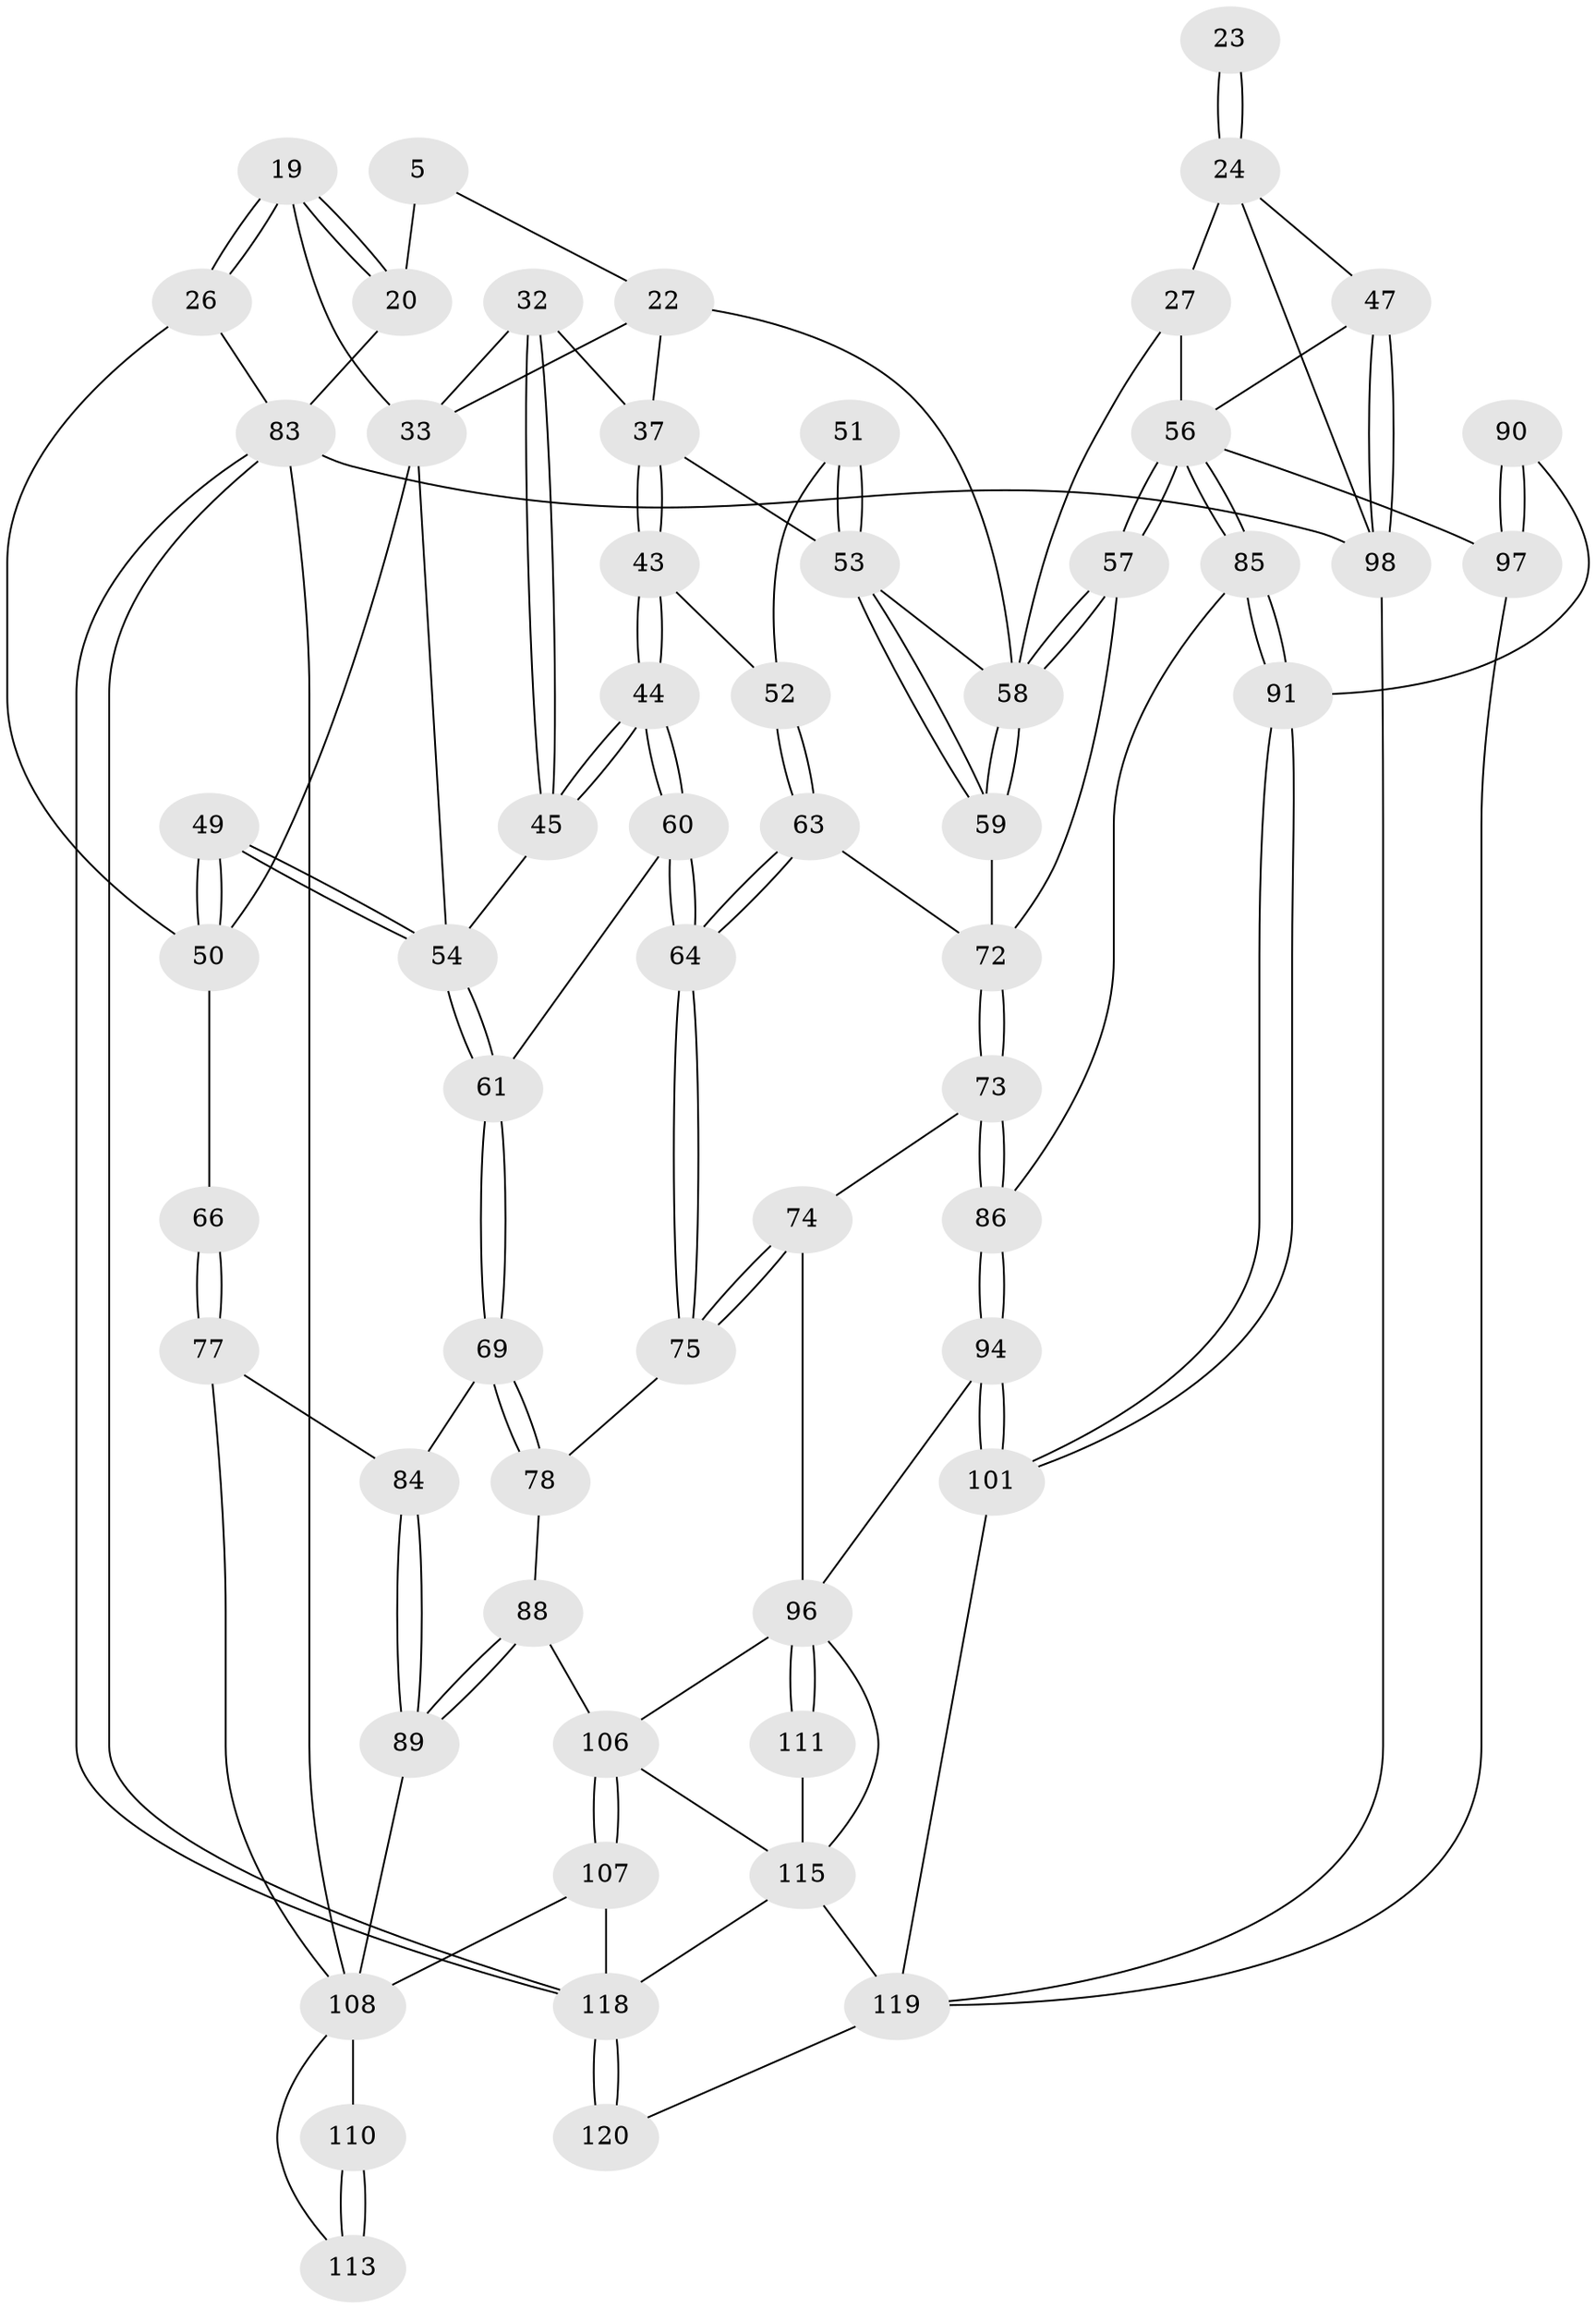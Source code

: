 // original degree distribution, {3: 0.025, 6: 0.23333333333333334, 5: 0.5083333333333333, 4: 0.23333333333333334}
// Generated by graph-tools (version 1.1) at 2025/01/03/09/25 05:01:29]
// undirected, 60 vertices, 138 edges
graph export_dot {
graph [start="1"]
  node [color=gray90,style=filled];
  5 [pos="+0.33772608487768097+0"];
  19 [pos="+0.1740798620042501+0.13037695597163973"];
  20 [pos="+0.1702935369139969+0.061949596751402755",super="+4"];
  22 [pos="+0.4869961267427807+0.11549973192045809",super="+16"];
  23 [pos="+0.8617572711411069+0.12666035624309377"];
  24 [pos="+0.8828149750682689+0.19450118230546076",super="+14+13+9"];
  26 [pos="+0+0"];
  27 [pos="+0.6486188890538501+0.27994366941409",super="+11+25"];
  32 [pos="+0.35341915173583954+0.19655043348231793"];
  33 [pos="+0.2656025429346651+0.16747798831487015",super="+17+18"];
  37 [pos="+0.4751671681213765+0.2028223906943586",super="+31"];
  43 [pos="+0.4041310292158132+0.3263130624347226"];
  44 [pos="+0.3860533774373829+0.3281077528246955"];
  45 [pos="+0.3730521328539316+0.31827155102277"];
  47 [pos="+1+0.43831801644834695",super="+15"];
  49 [pos="+0.2189575758342285+0.35767926608649075",super="+39"];
  50 [pos="+0.1445024532205408+0.3393856740871122",super="+42+40"];
  51 [pos="+0.47126412514815025+0.33522039863961917"];
  52 [pos="+0.44676432209668+0.33809309678958627"];
  53 [pos="+0.5156475262367803+0.36052017965951827",super="+35+36"];
  54 [pos="+0.2294259248614125+0.3657912631972507",super="+46+38"];
  56 [pos="+0.6515879191551748+0.46157312628112757",super="+55+30+29+48"];
  57 [pos="+0.6297380144106536+0.42740848276117527"];
  58 [pos="+0.6279236518506865+0.41937801476156705",super="+34+28+21+12"];
  59 [pos="+0.5198567963538905+0.3747808633757069"];
  60 [pos="+0.3684394559139396+0.4229098568082942"];
  61 [pos="+0.23638445794258542+0.3996591490351955"];
  63 [pos="+0.4549769083462689+0.4013195644057485"];
  64 [pos="+0.39551797770709546+0.4914197515040823"];
  66 [pos="+0+0.2749674686105315",super="+65"];
  69 [pos="+0.2247444487980636+0.45016995273127053"];
  72 [pos="+0.5105245807256843+0.44720107716558516",super="+62"];
  73 [pos="+0.46135936104772673+0.5421275752856858"];
  74 [pos="+0.4211568301017209+0.5315781243761398"];
  75 [pos="+0.39939393232304926+0.5158676923837463"];
  77 [pos="+0+0.5133024437686083",super="+76+71"];
  78 [pos="+0.2974618150132398+0.5320216817120851"];
  83 [pos="+0+1",super="+3"];
  84 [pos="+0.13613782049810297+0.5499102633654723",super="+70"];
  85 [pos="+0.6223968634107819+0.5260728085527452"];
  86 [pos="+0.48444111346242885+0.5611795429558306"];
  88 [pos="+0.14347382672775819+0.6391215994905932",super="+87"];
  89 [pos="+0.12278783563863009+0.6140761513433811"];
  90 [pos="+0.7551463573749995+0.6052834717277947"];
  91 [pos="+0.6887864591853109+0.6382091071984467"];
  94 [pos="+0.4945965801065109+0.6071034990585639"];
  96 [pos="+0.4376987297020513+0.7044308970126988",super="+92+95"];
  97 [pos="+0.888108288857897+0.6702588664369802",super="+67+68"];
  98 [pos="+1+1",super="+2"];
  101 [pos="+0.6580907369000871+0.7165837780962365"];
  106 [pos="+0.26254910471746207+0.7857723933953431",super="+93"];
  107 [pos="+0.2514366498058002+0.8023413177870778"];
  108 [pos="+0.19689249020164354+0.8107231037957302",super="+82+105"];
  110 [pos="+0.07877977874546792+0.7573574179821057",super="+109"];
  111 [pos="+0.4229218425575565+0.7863472751254903"];
  113 [pos="+0+0.9984980365175099"];
  115 [pos="+0.39710296590677535+0.8320849996454138",super="+114+112+104"];
  118 [pos="+0+1",super="+117+116"];
  119 [pos="+0.5031454395111999+1",super="+100+102"];
  120 [pos="+0.444078817704926+1"];
  5 -- 20 [weight=2];
  5 -- 22;
  19 -- 20;
  19 -- 20;
  19 -- 26;
  19 -- 26;
  19 -- 33;
  20 -- 83;
  22 -- 58 [weight=2];
  22 -- 37;
  22 -- 33;
  23 -- 24 [weight=3];
  23 -- 24;
  24 -- 47;
  24 -- 98;
  24 -- 27 [weight=2];
  26 -- 83;
  26 -- 50;
  27 -- 58 [weight=2];
  27 -- 56 [weight=2];
  32 -- 33;
  32 -- 45;
  32 -- 45;
  32 -- 37;
  33 -- 54;
  33 -- 50;
  37 -- 43;
  37 -- 43;
  37 -- 53;
  43 -- 44;
  43 -- 44;
  43 -- 52;
  44 -- 45;
  44 -- 45;
  44 -- 60;
  44 -- 60;
  45 -- 54;
  47 -- 98 [weight=2];
  47 -- 98;
  47 -- 56;
  49 -- 50 [weight=2];
  49 -- 50;
  49 -- 54 [weight=2];
  49 -- 54;
  50 -- 66 [weight=2];
  51 -- 52;
  51 -- 53 [weight=2];
  51 -- 53;
  52 -- 63;
  52 -- 63;
  53 -- 59;
  53 -- 59;
  53 -- 58;
  54 -- 61;
  54 -- 61;
  56 -- 57;
  56 -- 57;
  56 -- 85;
  56 -- 85;
  56 -- 97 [weight=2];
  57 -- 58;
  57 -- 58;
  57 -- 72;
  58 -- 59;
  58 -- 59;
  59 -- 72;
  60 -- 61;
  60 -- 64;
  60 -- 64;
  61 -- 69;
  61 -- 69;
  63 -- 64;
  63 -- 64;
  63 -- 72;
  64 -- 75;
  64 -- 75;
  66 -- 77 [weight=2];
  66 -- 77;
  69 -- 78;
  69 -- 78;
  69 -- 84;
  72 -- 73;
  72 -- 73;
  73 -- 74;
  73 -- 86;
  73 -- 86;
  74 -- 75;
  74 -- 75;
  74 -- 96;
  75 -- 78;
  77 -- 84 [weight=2];
  77 -- 108;
  78 -- 88;
  83 -- 118;
  83 -- 118;
  83 -- 98 [weight=2];
  83 -- 108;
  84 -- 89;
  84 -- 89;
  85 -- 86;
  85 -- 91;
  85 -- 91;
  86 -- 94;
  86 -- 94;
  88 -- 89;
  88 -- 89;
  88 -- 106;
  89 -- 108;
  90 -- 91;
  90 -- 97 [weight=2];
  90 -- 97;
  91 -- 101;
  91 -- 101;
  94 -- 101;
  94 -- 101;
  94 -- 96;
  96 -- 111;
  96 -- 111;
  96 -- 106;
  96 -- 115;
  97 -- 119;
  98 -- 119;
  101 -- 119;
  106 -- 107;
  106 -- 107;
  106 -- 115;
  107 -- 108;
  107 -- 118;
  108 -- 110 [weight=2];
  108 -- 113;
  110 -- 113 [weight=2];
  110 -- 113;
  111 -- 115 [weight=2];
  115 -- 119 [weight=2];
  115 -- 118;
  118 -- 120 [weight=2];
  118 -- 120;
  119 -- 120;
}
